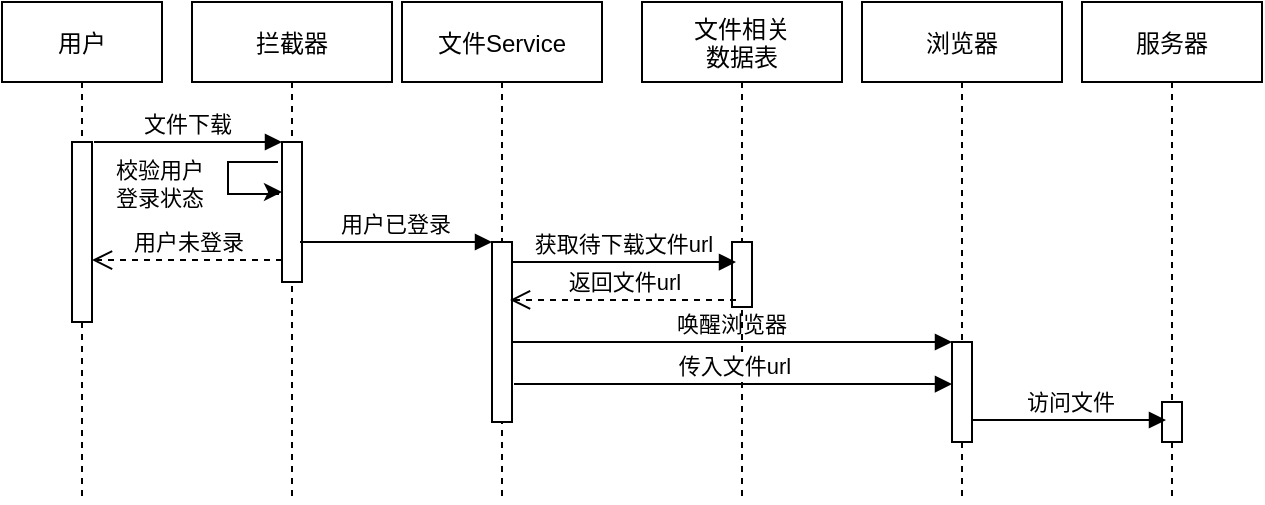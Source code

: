<mxfile version="15.5.9" type="github">
  <diagram id="KSJ3C_OkEg-H4EBqjuEx" name="Page-1">
    <mxGraphModel dx="868" dy="482" grid="1" gridSize="10" guides="1" tooltips="1" connect="1" arrows="1" fold="1" page="1" pageScale="1" pageWidth="827" pageHeight="1169" math="0" shadow="0">
      <root>
        <mxCell id="0" />
        <mxCell id="1" parent="0" />
        <mxCell id="U1sm9fc3ti1wU6GycCgI-1" value="用户" style="shape=umlLifeline;perimeter=lifelinePerimeter;container=1;collapsible=0;recursiveResize=0;rounded=0;shadow=0;strokeWidth=1;" vertex="1" parent="1">
          <mxGeometry x="100" y="40" width="80" height="250" as="geometry" />
        </mxCell>
        <mxCell id="U1sm9fc3ti1wU6GycCgI-2" value="" style="points=[];perimeter=orthogonalPerimeter;rounded=0;shadow=0;strokeWidth=1;" vertex="1" parent="U1sm9fc3ti1wU6GycCgI-1">
          <mxGeometry x="35" y="70" width="10" height="90" as="geometry" />
        </mxCell>
        <mxCell id="U1sm9fc3ti1wU6GycCgI-3" value="文件" style="shape=umlLifeline;perimeter=lifelinePerimeter;container=1;collapsible=0;recursiveResize=0;rounded=0;shadow=0;strokeWidth=1;" vertex="1" parent="1">
          <mxGeometry x="195" y="40" width="100" height="250" as="geometry" />
        </mxCell>
        <mxCell id="U1sm9fc3ti1wU6GycCgI-4" value="拦截器" style="shape=umlLifeline;perimeter=lifelinePerimeter;container=1;collapsible=0;recursiveResize=0;rounded=0;shadow=0;strokeWidth=1;" vertex="1" parent="U1sm9fc3ti1wU6GycCgI-3">
          <mxGeometry width="100" height="240" as="geometry" />
        </mxCell>
        <mxCell id="U1sm9fc3ti1wU6GycCgI-5" value="" style="points=[];perimeter=orthogonalPerimeter;rounded=0;shadow=0;strokeWidth=1;" vertex="1" parent="U1sm9fc3ti1wU6GycCgI-4">
          <mxGeometry x="45" y="70" width="10" height="70" as="geometry" />
        </mxCell>
        <mxCell id="U1sm9fc3ti1wU6GycCgI-6" value="" style="endArrow=classic;html=1;rounded=0;edgeStyle=orthogonalEdgeStyle;entryX=0.2;entryY=0.633;entryDx=0;entryDy=0;entryPerimeter=0;" edge="1" parent="U1sm9fc3ti1wU6GycCgI-4">
          <mxGeometry width="50" height="50" relative="1" as="geometry">
            <mxPoint x="43" y="80" as="sourcePoint" />
            <mxPoint x="45" y="94.99" as="targetPoint" />
            <Array as="points">
              <mxPoint x="18" y="80" />
              <mxPoint x="18" y="96" />
              <mxPoint x="43" y="96" />
              <mxPoint x="43" y="95" />
            </Array>
          </mxGeometry>
        </mxCell>
        <mxCell id="U1sm9fc3ti1wU6GycCgI-9" value="文件下载" style="verticalAlign=bottom;endArrow=block;shadow=0;strokeWidth=1;exitX=1.1;exitY=0;exitDx=0;exitDy=0;exitPerimeter=0;" edge="1" parent="1" source="U1sm9fc3ti1wU6GycCgI-2">
          <mxGeometry relative="1" as="geometry">
            <mxPoint x="101" y="110" as="sourcePoint" />
            <mxPoint x="240" y="110" as="targetPoint" />
          </mxGeometry>
        </mxCell>
        <mxCell id="U1sm9fc3ti1wU6GycCgI-10" value="浏览器" style="shape=umlLifeline;perimeter=lifelinePerimeter;container=1;collapsible=0;recursiveResize=0;rounded=0;shadow=0;strokeWidth=1;" vertex="1" parent="1">
          <mxGeometry x="530" y="40" width="100" height="250" as="geometry" />
        </mxCell>
        <mxCell id="U1sm9fc3ti1wU6GycCgI-11" value="" style="points=[];perimeter=orthogonalPerimeter;rounded=0;shadow=0;strokeWidth=1;" vertex="1" parent="U1sm9fc3ti1wU6GycCgI-10">
          <mxGeometry x="45" y="170" width="10" height="50" as="geometry" />
        </mxCell>
        <mxCell id="U1sm9fc3ti1wU6GycCgI-12" value="&lt;div style=&quot;text-align: center&quot;&gt;&lt;font face=&quot;helvetica&quot;&gt;&lt;span style=&quot;font-size: 11px ; background-color: rgb(255 , 255 , 255)&quot;&gt;校验用户&lt;br&gt;登录状态&lt;/span&gt;&lt;/font&gt;&lt;/div&gt;" style="text;whiteSpace=wrap;html=1;" vertex="1" parent="1">
          <mxGeometry x="155" y="110" width="70" height="30" as="geometry" />
        </mxCell>
        <mxCell id="U1sm9fc3ti1wU6GycCgI-13" value="用户未登录" style="html=1;verticalAlign=bottom;endArrow=open;dashed=1;endSize=8;rounded=0;entryX=1;entryY=0.656;entryDx=0;entryDy=0;entryPerimeter=0;" edge="1" parent="1" target="U1sm9fc3ti1wU6GycCgI-2">
          <mxGeometry relative="1" as="geometry">
            <mxPoint x="240" y="169" as="sourcePoint" />
            <mxPoint x="100" y="169" as="targetPoint" />
          </mxGeometry>
        </mxCell>
        <mxCell id="U1sm9fc3ti1wU6GycCgI-15" value="文件Service" style="shape=umlLifeline;perimeter=lifelinePerimeter;container=1;collapsible=0;recursiveResize=0;rounded=0;shadow=0;strokeWidth=1;" vertex="1" parent="1">
          <mxGeometry x="300" y="40" width="100" height="250" as="geometry" />
        </mxCell>
        <mxCell id="U1sm9fc3ti1wU6GycCgI-16" value="" style="points=[];perimeter=orthogonalPerimeter;rounded=0;shadow=0;strokeWidth=1;" vertex="1" parent="U1sm9fc3ti1wU6GycCgI-15">
          <mxGeometry x="45" y="120" width="10" height="90" as="geometry" />
        </mxCell>
        <mxCell id="U1sm9fc3ti1wU6GycCgI-21" value="用户已登录" style="verticalAlign=bottom;endArrow=block;shadow=0;strokeWidth=1;exitX=0.9;exitY=0.714;exitDx=0;exitDy=0;exitPerimeter=0;entryX=0;entryY=0;entryDx=0;entryDy=0;entryPerimeter=0;" edge="1" parent="1" source="U1sm9fc3ti1wU6GycCgI-5" target="U1sm9fc3ti1wU6GycCgI-16">
          <mxGeometry relative="1" as="geometry">
            <mxPoint x="226" y="160" as="sourcePoint" />
            <mxPoint x="370" y="160" as="targetPoint" />
          </mxGeometry>
        </mxCell>
        <mxCell id="U1sm9fc3ti1wU6GycCgI-23" value="唤醒浏览器" style="verticalAlign=bottom;endArrow=block;shadow=0;strokeWidth=1;" edge="1" parent="1" source="U1sm9fc3ti1wU6GycCgI-16" target="U1sm9fc3ti1wU6GycCgI-11">
          <mxGeometry relative="1" as="geometry">
            <mxPoint x="363" y="212" as="sourcePoint" />
            <mxPoint x="625" y="275" as="targetPoint" />
            <Array as="points" />
          </mxGeometry>
        </mxCell>
        <mxCell id="U1sm9fc3ti1wU6GycCgI-28" value="文件相关&#xa;数据表" style="shape=umlLifeline;perimeter=lifelinePerimeter;container=1;collapsible=0;recursiveResize=0;rounded=0;shadow=0;strokeWidth=1;" vertex="1" parent="1">
          <mxGeometry x="420" y="40" width="100" height="250" as="geometry" />
        </mxCell>
        <mxCell id="U1sm9fc3ti1wU6GycCgI-29" value="" style="points=[];perimeter=orthogonalPerimeter;rounded=0;shadow=0;strokeWidth=1;" vertex="1" parent="U1sm9fc3ti1wU6GycCgI-28">
          <mxGeometry x="45" y="120" width="10" height="32.5" as="geometry" />
        </mxCell>
        <mxCell id="U1sm9fc3ti1wU6GycCgI-30" value="获取待下载文件url" style="verticalAlign=bottom;endArrow=block;shadow=0;strokeWidth=1;entryX=0.2;entryY=0.308;entryDx=0;entryDy=0;entryPerimeter=0;exitX=1;exitY=0.111;exitDx=0;exitDy=0;exitPerimeter=0;" edge="1" parent="1" source="U1sm9fc3ti1wU6GycCgI-16" target="U1sm9fc3ti1wU6GycCgI-29">
          <mxGeometry relative="1" as="geometry">
            <mxPoint x="360" y="169" as="sourcePoint" />
            <mxPoint x="480" y="177" as="targetPoint" />
            <Array as="points" />
          </mxGeometry>
        </mxCell>
        <mxCell id="U1sm9fc3ti1wU6GycCgI-31" value="返回文件url" style="html=1;verticalAlign=bottom;endArrow=open;dashed=1;endSize=8;rounded=0;entryX=0.9;entryY=0.322;entryDx=0;entryDy=0;entryPerimeter=0;exitX=0.2;exitY=0.892;exitDx=0;exitDy=0;exitPerimeter=0;" edge="1" parent="1" source="U1sm9fc3ti1wU6GycCgI-29" target="U1sm9fc3ti1wU6GycCgI-16">
          <mxGeometry relative="1" as="geometry">
            <mxPoint x="470" y="189" as="sourcePoint" />
            <mxPoint x="360" y="189" as="targetPoint" />
          </mxGeometry>
        </mxCell>
        <mxCell id="U1sm9fc3ti1wU6GycCgI-32" value="服务器" style="shape=umlLifeline;perimeter=lifelinePerimeter;container=1;collapsible=0;recursiveResize=0;rounded=0;shadow=0;strokeWidth=1;" vertex="1" parent="1">
          <mxGeometry x="640" y="40" width="90" height="250" as="geometry" />
        </mxCell>
        <mxCell id="U1sm9fc3ti1wU6GycCgI-33" value="" style="points=[];perimeter=orthogonalPerimeter;rounded=0;shadow=0;strokeWidth=1;" vertex="1" parent="U1sm9fc3ti1wU6GycCgI-32">
          <mxGeometry x="40" y="200" width="10" height="20" as="geometry" />
        </mxCell>
        <mxCell id="U1sm9fc3ti1wU6GycCgI-34" value="访问文件" style="html=1;verticalAlign=bottom;endArrow=block;rounded=0;exitX=1;exitY=0.78;exitDx=0;exitDy=0;exitPerimeter=0;entryX=0.2;entryY=0.45;entryDx=0;entryDy=0;entryPerimeter=0;" edge="1" parent="1" source="U1sm9fc3ti1wU6GycCgI-11" target="U1sm9fc3ti1wU6GycCgI-33">
          <mxGeometry width="80" relative="1" as="geometry">
            <mxPoint x="590" y="226" as="sourcePoint" />
            <mxPoint x="690" y="226" as="targetPoint" />
          </mxGeometry>
        </mxCell>
        <mxCell id="U1sm9fc3ti1wU6GycCgI-45" value="传入文件url" style="html=1;verticalAlign=bottom;endArrow=block;rounded=0;exitX=1.1;exitY=0.789;exitDx=0;exitDy=0;exitPerimeter=0;" edge="1" parent="1" source="U1sm9fc3ti1wU6GycCgI-16" target="U1sm9fc3ti1wU6GycCgI-11">
          <mxGeometry width="80" relative="1" as="geometry">
            <mxPoint x="350" y="230" as="sourcePoint" />
            <mxPoint x="430" y="230" as="targetPoint" />
          </mxGeometry>
        </mxCell>
      </root>
    </mxGraphModel>
  </diagram>
</mxfile>
